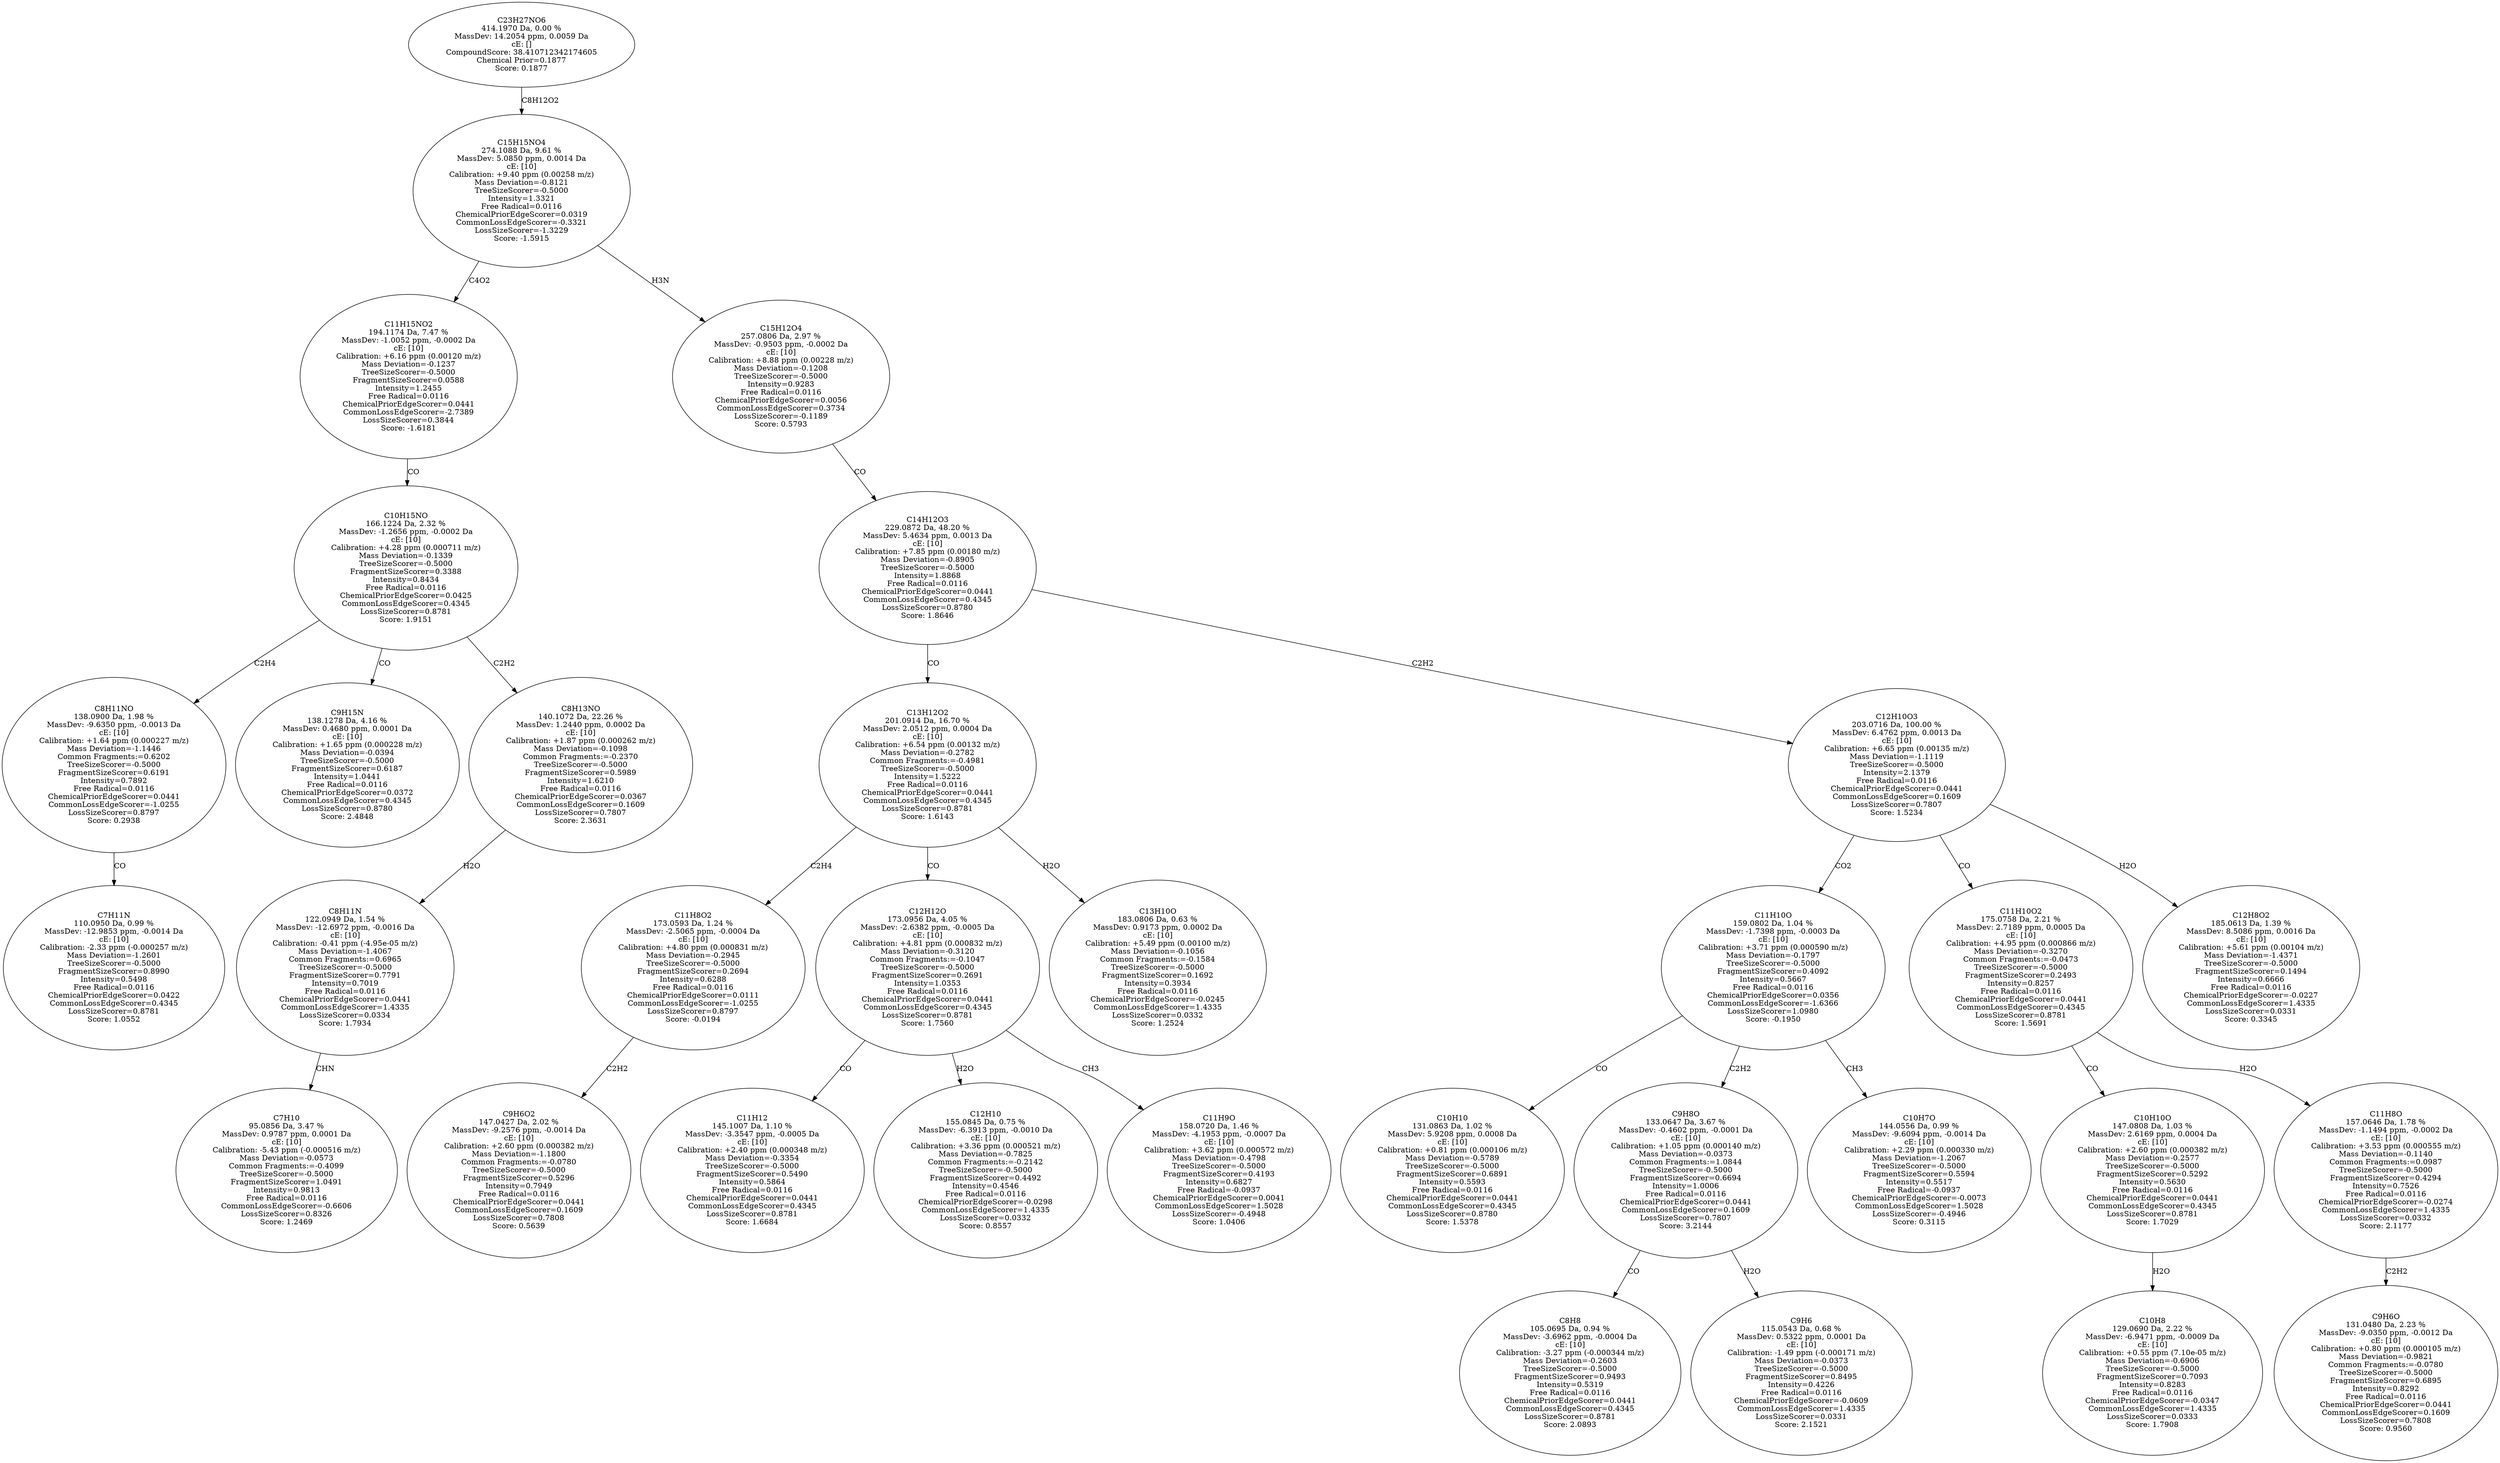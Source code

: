 strict digraph {
v1 [label="C7H11N\n110.0950 Da, 0.99 %\nMassDev: -12.9853 ppm, -0.0014 Da\ncE: [10]\nCalibration: -2.33 ppm (-0.000257 m/z)\nMass Deviation=-1.2601\nTreeSizeScorer=-0.5000\nFragmentSizeScorer=0.8990\nIntensity=0.5498\nFree Radical=0.0116\nChemicalPriorEdgeScorer=0.0422\nCommonLossEdgeScorer=0.4345\nLossSizeScorer=0.8781\nScore: 1.0552"];
v2 [label="C8H11NO\n138.0900 Da, 1.98 %\nMassDev: -9.6350 ppm, -0.0013 Da\ncE: [10]\nCalibration: +1.64 ppm (0.000227 m/z)\nMass Deviation=-1.1446\nCommon Fragments:=0.6202\nTreeSizeScorer=-0.5000\nFragmentSizeScorer=0.6191\nIntensity=0.7892\nFree Radical=0.0116\nChemicalPriorEdgeScorer=0.0441\nCommonLossEdgeScorer=-1.0255\nLossSizeScorer=0.8797\nScore: 0.2938"];
v3 [label="C9H15N\n138.1278 Da, 4.16 %\nMassDev: 0.4680 ppm, 0.0001 Da\ncE: [10]\nCalibration: +1.65 ppm (0.000228 m/z)\nMass Deviation=-0.0394\nTreeSizeScorer=-0.5000\nFragmentSizeScorer=0.6187\nIntensity=1.0441\nFree Radical=0.0116\nChemicalPriorEdgeScorer=0.0372\nCommonLossEdgeScorer=0.4345\nLossSizeScorer=0.8780\nScore: 2.4848"];
v4 [label="C7H10\n95.0856 Da, 3.47 %\nMassDev: 0.9787 ppm, 0.0001 Da\ncE: [10]\nCalibration: -5.43 ppm (-0.000516 m/z)\nMass Deviation=-0.0573\nCommon Fragments:=-0.4099\nTreeSizeScorer=-0.5000\nFragmentSizeScorer=1.0491\nIntensity=0.9813\nFree Radical=0.0116\nCommonLossEdgeScorer=-0.6606\nLossSizeScorer=0.8326\nScore: 1.2469"];
v5 [label="C8H11N\n122.0949 Da, 1.54 %\nMassDev: -12.6972 ppm, -0.0016 Da\ncE: [10]\nCalibration: -0.41 ppm (-4.95e-05 m/z)\nMass Deviation=-1.4067\nCommon Fragments:=0.6965\nTreeSizeScorer=-0.5000\nFragmentSizeScorer=0.7791\nIntensity=0.7019\nFree Radical=0.0116\nChemicalPriorEdgeScorer=0.0441\nCommonLossEdgeScorer=1.4335\nLossSizeScorer=0.0334\nScore: 1.7934"];
v6 [label="C8H13NO\n140.1072 Da, 22.26 %\nMassDev: 1.2440 ppm, 0.0002 Da\ncE: [10]\nCalibration: +1.87 ppm (0.000262 m/z)\nMass Deviation=-0.1098\nCommon Fragments:=-0.2370\nTreeSizeScorer=-0.5000\nFragmentSizeScorer=0.5989\nIntensity=1.6210\nFree Radical=0.0116\nChemicalPriorEdgeScorer=0.0367\nCommonLossEdgeScorer=0.1609\nLossSizeScorer=0.7807\nScore: 2.3631"];
v7 [label="C10H15NO\n166.1224 Da, 2.32 %\nMassDev: -1.2656 ppm, -0.0002 Da\ncE: [10]\nCalibration: +4.28 ppm (0.000711 m/z)\nMass Deviation=-0.1339\nTreeSizeScorer=-0.5000\nFragmentSizeScorer=0.3388\nIntensity=0.8434\nFree Radical=0.0116\nChemicalPriorEdgeScorer=0.0425\nCommonLossEdgeScorer=0.4345\nLossSizeScorer=0.8781\nScore: 1.9151"];
v8 [label="C11H15NO2\n194.1174 Da, 7.47 %\nMassDev: -1.0052 ppm, -0.0002 Da\ncE: [10]\nCalibration: +6.16 ppm (0.00120 m/z)\nMass Deviation=-0.1237\nTreeSizeScorer=-0.5000\nFragmentSizeScorer=0.0588\nIntensity=1.2455\nFree Radical=0.0116\nChemicalPriorEdgeScorer=0.0441\nCommonLossEdgeScorer=-2.7389\nLossSizeScorer=0.3844\nScore: -1.6181"];
v9 [label="C9H6O2\n147.0427 Da, 2.02 %\nMassDev: -9.2576 ppm, -0.0014 Da\ncE: [10]\nCalibration: +2.60 ppm (0.000382 m/z)\nMass Deviation=-1.1800\nCommon Fragments:=-0.0780\nTreeSizeScorer=-0.5000\nFragmentSizeScorer=0.5296\nIntensity=0.7949\nFree Radical=0.0116\nChemicalPriorEdgeScorer=0.0441\nCommonLossEdgeScorer=0.1609\nLossSizeScorer=0.7808\nScore: 0.5639"];
v10 [label="C11H8O2\n173.0593 Da, 1.24 %\nMassDev: -2.5065 ppm, -0.0004 Da\ncE: [10]\nCalibration: +4.80 ppm (0.000831 m/z)\nMass Deviation=-0.2945\nTreeSizeScorer=-0.5000\nFragmentSizeScorer=0.2694\nIntensity=0.6288\nFree Radical=0.0116\nChemicalPriorEdgeScorer=0.0111\nCommonLossEdgeScorer=-1.0255\nLossSizeScorer=0.8797\nScore: -0.0194"];
v11 [label="C11H12\n145.1007 Da, 1.10 %\nMassDev: -3.3547 ppm, -0.0005 Da\ncE: [10]\nCalibration: +2.40 ppm (0.000348 m/z)\nMass Deviation=-0.3354\nTreeSizeScorer=-0.5000\nFragmentSizeScorer=0.5490\nIntensity=0.5864\nFree Radical=0.0116\nChemicalPriorEdgeScorer=0.0441\nCommonLossEdgeScorer=0.4345\nLossSizeScorer=0.8781\nScore: 1.6684"];
v12 [label="C12H10\n155.0845 Da, 0.75 %\nMassDev: -6.3913 ppm, -0.0010 Da\ncE: [10]\nCalibration: +3.36 ppm (0.000521 m/z)\nMass Deviation=-0.7825\nCommon Fragments:=-0.2142\nTreeSizeScorer=-0.5000\nFragmentSizeScorer=0.4492\nIntensity=0.4546\nFree Radical=0.0116\nChemicalPriorEdgeScorer=-0.0298\nCommonLossEdgeScorer=1.4335\nLossSizeScorer=0.0332\nScore: 0.8557"];
v13 [label="C11H9O\n158.0720 Da, 1.46 %\nMassDev: -4.1953 ppm, -0.0007 Da\ncE: [10]\nCalibration: +3.62 ppm (0.000572 m/z)\nMass Deviation=-0.4798\nTreeSizeScorer=-0.5000\nFragmentSizeScorer=0.4193\nIntensity=0.6827\nFree Radical=-0.0937\nChemicalPriorEdgeScorer=0.0041\nCommonLossEdgeScorer=1.5028\nLossSizeScorer=-0.4948\nScore: 1.0406"];
v14 [label="C12H12O\n173.0956 Da, 4.05 %\nMassDev: -2.6382 ppm, -0.0005 Da\ncE: [10]\nCalibration: +4.81 ppm (0.000832 m/z)\nMass Deviation=-0.3120\nCommon Fragments:=-0.1047\nTreeSizeScorer=-0.5000\nFragmentSizeScorer=0.2691\nIntensity=1.0353\nFree Radical=0.0116\nChemicalPriorEdgeScorer=0.0441\nCommonLossEdgeScorer=0.4345\nLossSizeScorer=0.8781\nScore: 1.7560"];
v15 [label="C13H10O\n183.0806 Da, 0.63 %\nMassDev: 0.9173 ppm, 0.0002 Da\ncE: [10]\nCalibration: +5.49 ppm (0.00100 m/z)\nMass Deviation=-0.1056\nCommon Fragments:=-0.1584\nTreeSizeScorer=-0.5000\nFragmentSizeScorer=0.1692\nIntensity=0.3934\nFree Radical=0.0116\nChemicalPriorEdgeScorer=-0.0245\nCommonLossEdgeScorer=1.4335\nLossSizeScorer=0.0332\nScore: 1.2524"];
v16 [label="C13H12O2\n201.0914 Da, 16.70 %\nMassDev: 2.0512 ppm, 0.0004 Da\ncE: [10]\nCalibration: +6.54 ppm (0.00132 m/z)\nMass Deviation=-0.2782\nCommon Fragments:=-0.4981\nTreeSizeScorer=-0.5000\nIntensity=1.5222\nFree Radical=0.0116\nChemicalPriorEdgeScorer=0.0441\nCommonLossEdgeScorer=0.4345\nLossSizeScorer=0.8781\nScore: 1.6143"];
v17 [label="C10H10\n131.0863 Da, 1.02 %\nMassDev: 5.9208 ppm, 0.0008 Da\ncE: [10]\nCalibration: +0.81 ppm (0.000106 m/z)\nMass Deviation=-0.5789\nTreeSizeScorer=-0.5000\nFragmentSizeScorer=0.6891\nIntensity=0.5593\nFree Radical=0.0116\nChemicalPriorEdgeScorer=0.0441\nCommonLossEdgeScorer=0.4345\nLossSizeScorer=0.8780\nScore: 1.5378"];
v18 [label="C8H8\n105.0695 Da, 0.94 %\nMassDev: -3.6962 ppm, -0.0004 Da\ncE: [10]\nCalibration: -3.27 ppm (-0.000344 m/z)\nMass Deviation=-0.2603\nTreeSizeScorer=-0.5000\nFragmentSizeScorer=0.9493\nIntensity=0.5319\nFree Radical=0.0116\nChemicalPriorEdgeScorer=0.0441\nCommonLossEdgeScorer=0.4345\nLossSizeScorer=0.8781\nScore: 2.0893"];
v19 [label="C9H6\n115.0543 Da, 0.68 %\nMassDev: 0.5322 ppm, 0.0001 Da\ncE: [10]\nCalibration: -1.49 ppm (-0.000171 m/z)\nMass Deviation=-0.0373\nTreeSizeScorer=-0.5000\nFragmentSizeScorer=0.8495\nIntensity=0.4226\nFree Radical=0.0116\nChemicalPriorEdgeScorer=-0.0609\nCommonLossEdgeScorer=1.4335\nLossSizeScorer=0.0331\nScore: 2.1521"];
v20 [label="C9H8O\n133.0647 Da, 3.67 %\nMassDev: -0.4602 ppm, -0.0001 Da\ncE: [10]\nCalibration: +1.05 ppm (0.000140 m/z)\nMass Deviation=-0.0373\nCommon Fragments:=1.0844\nTreeSizeScorer=-0.5000\nFragmentSizeScorer=0.6694\nIntensity=1.0006\nFree Radical=0.0116\nChemicalPriorEdgeScorer=0.0441\nCommonLossEdgeScorer=0.1609\nLossSizeScorer=0.7807\nScore: 3.2144"];
v21 [label="C10H7O\n144.0556 Da, 0.99 %\nMassDev: -9.6094 ppm, -0.0014 Da\ncE: [10]\nCalibration: +2.29 ppm (0.000330 m/z)\nMass Deviation=-1.2067\nTreeSizeScorer=-0.5000\nFragmentSizeScorer=0.5594\nIntensity=0.5517\nFree Radical=-0.0937\nChemicalPriorEdgeScorer=-0.0073\nCommonLossEdgeScorer=1.5028\nLossSizeScorer=-0.4946\nScore: 0.3115"];
v22 [label="C11H10O\n159.0802 Da, 1.04 %\nMassDev: -1.7398 ppm, -0.0003 Da\ncE: [10]\nCalibration: +3.71 ppm (0.000590 m/z)\nMass Deviation=-0.1797\nTreeSizeScorer=-0.5000\nFragmentSizeScorer=0.4092\nIntensity=0.5667\nFree Radical=0.0116\nChemicalPriorEdgeScorer=0.0356\nCommonLossEdgeScorer=-1.6366\nLossSizeScorer=1.0980\nScore: -0.1950"];
v23 [label="C10H8\n129.0690 Da, 2.22 %\nMassDev: -6.9471 ppm, -0.0009 Da\ncE: [10]\nCalibration: +0.55 ppm (7.10e-05 m/z)\nMass Deviation=-0.6906\nTreeSizeScorer=-0.5000\nFragmentSizeScorer=0.7093\nIntensity=0.8283\nFree Radical=0.0116\nChemicalPriorEdgeScorer=-0.0347\nCommonLossEdgeScorer=1.4335\nLossSizeScorer=0.0333\nScore: 1.7908"];
v24 [label="C10H10O\n147.0808 Da, 1.03 %\nMassDev: 2.6169 ppm, 0.0004 Da\ncE: [10]\nCalibration: +2.60 ppm (0.000382 m/z)\nMass Deviation=-0.2577\nTreeSizeScorer=-0.5000\nFragmentSizeScorer=0.5292\nIntensity=0.5630\nFree Radical=0.0116\nChemicalPriorEdgeScorer=0.0441\nCommonLossEdgeScorer=0.4345\nLossSizeScorer=0.8781\nScore: 1.7029"];
v25 [label="C9H6O\n131.0480 Da, 2.23 %\nMassDev: -9.0350 ppm, -0.0012 Da\ncE: [10]\nCalibration: +0.80 ppm (0.000105 m/z)\nMass Deviation=-0.9821\nCommon Fragments:=-0.0780\nTreeSizeScorer=-0.5000\nFragmentSizeScorer=0.6895\nIntensity=0.8292\nFree Radical=0.0116\nChemicalPriorEdgeScorer=0.0441\nCommonLossEdgeScorer=0.1609\nLossSizeScorer=0.7808\nScore: 0.9560"];
v26 [label="C11H8O\n157.0646 Da, 1.78 %\nMassDev: -1.1494 ppm, -0.0002 Da\ncE: [10]\nCalibration: +3.53 ppm (0.000555 m/z)\nMass Deviation=-0.1140\nCommon Fragments:=0.0987\nTreeSizeScorer=-0.5000\nFragmentSizeScorer=0.4294\nIntensity=0.7526\nFree Radical=0.0116\nChemicalPriorEdgeScorer=-0.0274\nCommonLossEdgeScorer=1.4335\nLossSizeScorer=0.0332\nScore: 2.1177"];
v27 [label="C11H10O2\n175.0758 Da, 2.21 %\nMassDev: 2.7189 ppm, 0.0005 Da\ncE: [10]\nCalibration: +4.95 ppm (0.000866 m/z)\nMass Deviation=-0.3270\nCommon Fragments:=-0.0473\nTreeSizeScorer=-0.5000\nFragmentSizeScorer=0.2493\nIntensity=0.8257\nFree Radical=0.0116\nChemicalPriorEdgeScorer=0.0441\nCommonLossEdgeScorer=0.4345\nLossSizeScorer=0.8781\nScore: 1.5691"];
v28 [label="C12H8O2\n185.0613 Da, 1.39 %\nMassDev: 8.5086 ppm, 0.0016 Da\ncE: [10]\nCalibration: +5.61 ppm (0.00104 m/z)\nMass Deviation=-1.4371\nTreeSizeScorer=-0.5000\nFragmentSizeScorer=0.1494\nIntensity=0.6666\nFree Radical=0.0116\nChemicalPriorEdgeScorer=-0.0227\nCommonLossEdgeScorer=1.4335\nLossSizeScorer=0.0331\nScore: 0.3345"];
v29 [label="C12H10O3\n203.0716 Da, 100.00 %\nMassDev: 6.4762 ppm, 0.0013 Da\ncE: [10]\nCalibration: +6.65 ppm (0.00135 m/z)\nMass Deviation=-1.1119\nTreeSizeScorer=-0.5000\nIntensity=2.1379\nFree Radical=0.0116\nChemicalPriorEdgeScorer=0.0441\nCommonLossEdgeScorer=0.1609\nLossSizeScorer=0.7807\nScore: 1.5234"];
v30 [label="C14H12O3\n229.0872 Da, 48.20 %\nMassDev: 5.4634 ppm, 0.0013 Da\ncE: [10]\nCalibration: +7.85 ppm (0.00180 m/z)\nMass Deviation=-0.8905\nTreeSizeScorer=-0.5000\nIntensity=1.8868\nFree Radical=0.0116\nChemicalPriorEdgeScorer=0.0441\nCommonLossEdgeScorer=0.4345\nLossSizeScorer=0.8780\nScore: 1.8646"];
v31 [label="C15H12O4\n257.0806 Da, 2.97 %\nMassDev: -0.9503 ppm, -0.0002 Da\ncE: [10]\nCalibration: +8.88 ppm (0.00228 m/z)\nMass Deviation=-0.1208\nTreeSizeScorer=-0.5000\nIntensity=0.9283\nFree Radical=0.0116\nChemicalPriorEdgeScorer=0.0056\nCommonLossEdgeScorer=0.3734\nLossSizeScorer=-0.1189\nScore: 0.5793"];
v32 [label="C15H15NO4\n274.1088 Da, 9.61 %\nMassDev: 5.0850 ppm, 0.0014 Da\ncE: [10]\nCalibration: +9.40 ppm (0.00258 m/z)\nMass Deviation=-0.8121\nTreeSizeScorer=-0.5000\nIntensity=1.3321\nFree Radical=0.0116\nChemicalPriorEdgeScorer=0.0319\nCommonLossEdgeScorer=-0.3321\nLossSizeScorer=-1.3229\nScore: -1.5915"];
v33 [label="C23H27NO6\n414.1970 Da, 0.00 %\nMassDev: 14.2054 ppm, 0.0059 Da\ncE: []\nCompoundScore: 38.410712342174605\nChemical Prior=0.1877\nScore: 0.1877"];
v2 -> v1 [label="CO"];
v7 -> v2 [label="C2H4"];
v7 -> v3 [label="CO"];
v5 -> v4 [label="CHN"];
v6 -> v5 [label="H2O"];
v7 -> v6 [label="C2H2"];
v8 -> v7 [label="CO"];
v32 -> v8 [label="C4O2"];
v10 -> v9 [label="C2H2"];
v16 -> v10 [label="C2H4"];
v14 -> v11 [label="CO"];
v14 -> v12 [label="H2O"];
v14 -> v13 [label="CH3"];
v16 -> v14 [label="CO"];
v16 -> v15 [label="H2O"];
v30 -> v16 [label="CO"];
v22 -> v17 [label="CO"];
v20 -> v18 [label="CO"];
v20 -> v19 [label="H2O"];
v22 -> v20 [label="C2H2"];
v22 -> v21 [label="CH3"];
v29 -> v22 [label="CO2"];
v24 -> v23 [label="H2O"];
v27 -> v24 [label="CO"];
v26 -> v25 [label="C2H2"];
v27 -> v26 [label="H2O"];
v29 -> v27 [label="CO"];
v29 -> v28 [label="H2O"];
v30 -> v29 [label="C2H2"];
v31 -> v30 [label="CO"];
v32 -> v31 [label="H3N"];
v33 -> v32 [label="C8H12O2"];
}